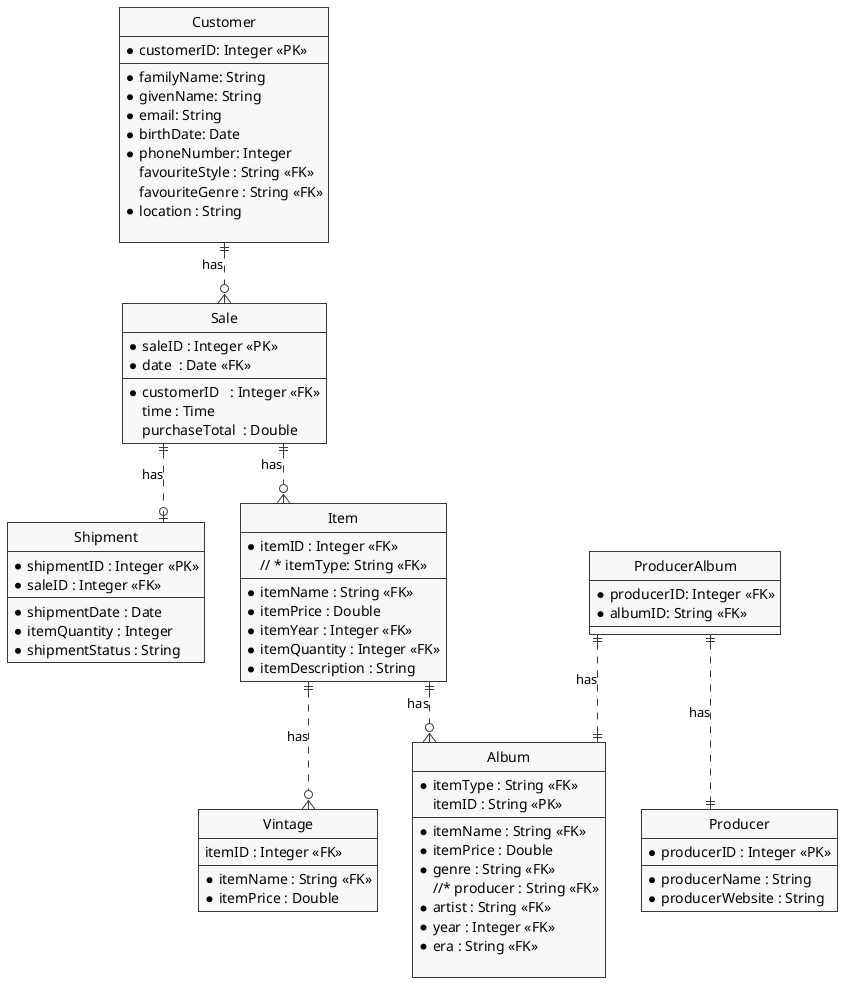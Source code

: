 @startuml ERD-HV-LoFi 

skin rose
skinparam Style StrictUML
skinparam LineType ortho
skinparam monochrome true

class Customer {
    * customerID: Integer <<PK>>
--
    * familyName: String 
    * givenName: String
    * email: String 
    * birthDate: Date 
    * phoneNumber: Integer 
    favouriteStyle : String <<FK>>
    favouriteGenre : String <<FK>>
   * location : String 
  
}

class Sale{
    * saleID : Integer <<PK>>
    * date  : Date <<FK>>
    --
    * customerID   : Integer <<FK>>
    time : Time 
    purchaseTotal  : Double
}
class Shipment{
    * shipmentID : Integer <<PK>>
    * saleID : Integer <<FK>>
    --
    * shipmentDate : Date
    * itemQuantity : Integer
    * shipmentStatus : String
}

class Album {
    * itemType : String <<FK>>
     itemID : String <<PK>>
--
    * itemName : String <<FK>>
    * itemPrice : Double
    * genre : String <<FK>>
    //* producer : String <<FK>>
    * artist : String <<FK>>
    * year : Integer <<FK>>
    * era : String <<FK>>

}
class Item{
    * itemID : Integer <<FK>>
// * itemType: String <<FK>>
--
    * itemName : String <<FK>>
    * itemPrice : Double
    * itemYear : Integer <<FK>>
    * itemQuantity : Integer <<FK>>
    * itemDescription : String
}

class Vintage {
     itemID : Integer <<FK>>
--
    * itemName : String <<FK>>
    * itemPrice : Double
}

class ProducerAlbum {
    * producerID: Integer <<FK>>
    * albumID: String <<FK>>
}

class Producer{
    * producerID : Integer <<PK>>
--
    * producerName : String
    * producerWebsite : String
}



Sale ||..o{ Item : has
Customer ||..o{ Sale : has
Item ||..o{ Album : has
Item ||..o{ Vintage : has
Sale ||..o| Shipment : has
ProducerAlbum ||..|| Album : has
ProducerAlbum ||..|| Producer : has







@enduml 
